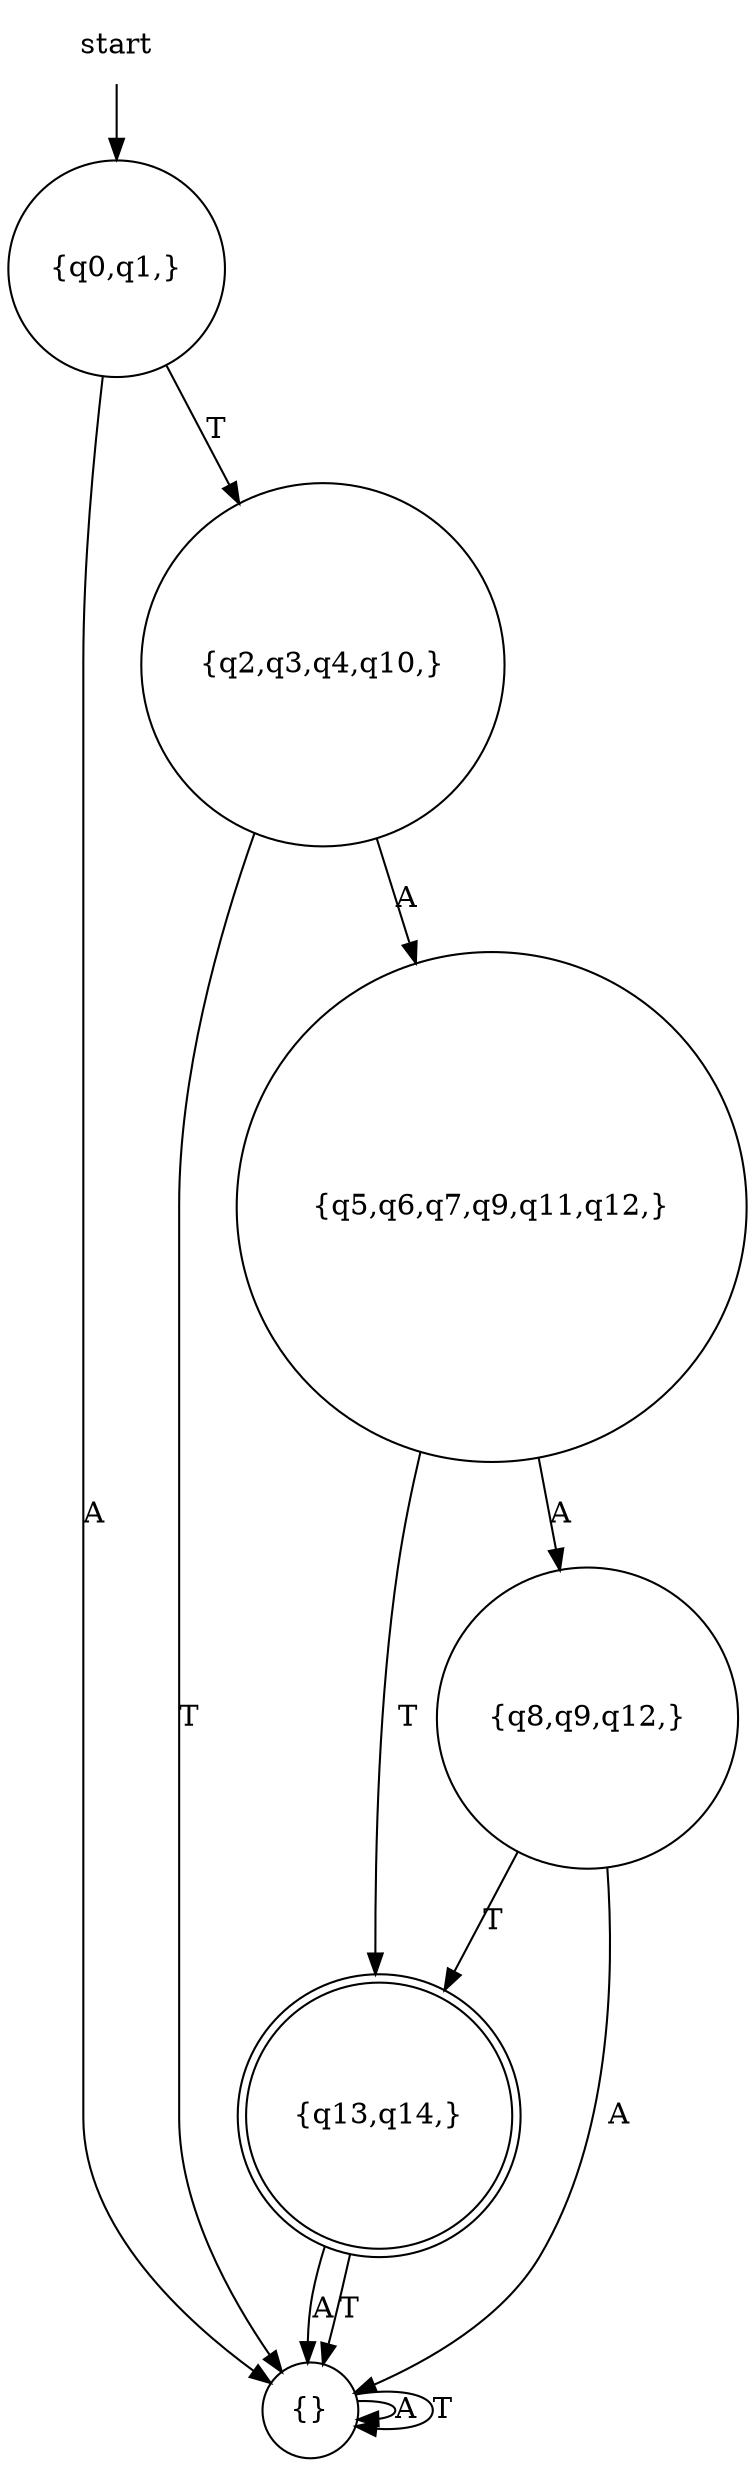 digraph automaton {
    node [shape=none]; start;
    node [shape=doublecircle]; "{q13,q14,}";
    node [shape=circle];
    start -> "{q0,q1,}";
    "{q0,q1,}" -> "{}" [label="A"];
    "{q0,q1,}" -> "{q2,q3,q4,q10,}" [label="T"];
    "{}" -> "{}" [label="A"];
    "{}" -> "{}" [label="T"];
    "{q2,q3,q4,q10,}" -> "{q5,q6,q7,q9,q11,q12,}" [label="A"];
    "{q2,q3,q4,q10,}" -> "{}" [label="T"];
    "{q5,q6,q7,q9,q11,q12,}" -> "{q8,q9,q12,}" [label="A"];
    "{q5,q6,q7,q9,q11,q12,}" -> "{q13,q14,}" [label="T"];
    "{q8,q9,q12,}" -> "{}" [label="A"];
    "{q8,q9,q12,}" -> "{q13,q14,}" [label="T"];
    "{q13,q14,}" -> "{}" [label="A"];
    "{q13,q14,}" -> "{}" [label="T"];
}
